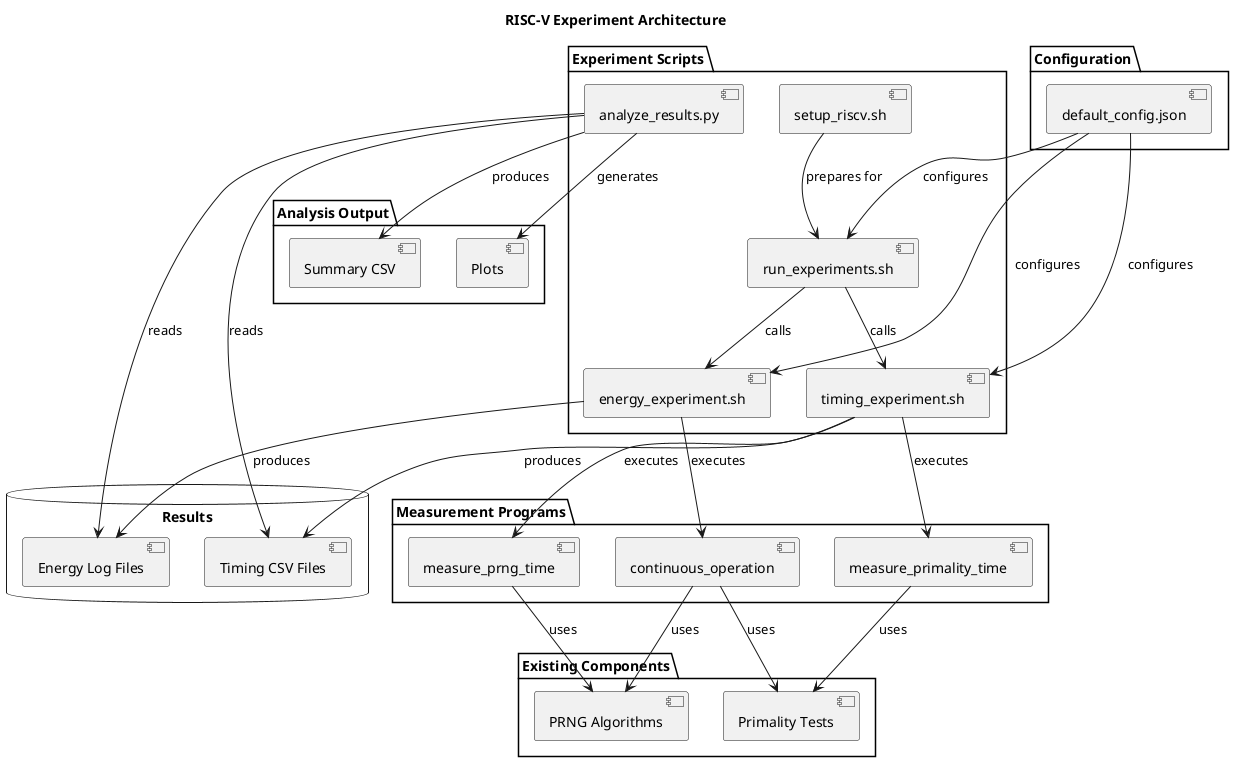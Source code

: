 @startuml Experiment Architecture

title "RISC-V Experiment Architecture"

skinparam backgroundColor white
skinparam style strictuml

' Main components
package "Experiment Scripts" {
  [run_experiments.sh] as MainScript
  [timing_experiment.sh] as TimingScript
  [energy_experiment.sh] as EnergyScript
  [setup_riscv.sh] as SetupScript
  [analyze_results.py] as AnalysisScript
}

package "Measurement Programs" {
  [measure_prng_time] as PRNGMeasure
  [measure_primality_time] as PrimalityMeasure
  [continuous_operation] as ContinuousOp
}

package "Existing Components" {
  [PRNG Algorithms] as PRNGAlgos
  [Primality Tests] as PrimalityTests
}

database "Results" {
  [Timing CSV Files] as TimingCSV
  [Energy Log Files] as EnergyLog
}

package "Configuration" {
  [default_config.json] as Config
}

package "Analysis Output" {
  [Summary CSV] as SummaryCSV
  [Plots] as Plots
}

' Relationships
MainScript --> TimingScript : calls
MainScript --> EnergyScript : calls
SetupScript --> MainScript : prepares for

TimingScript --> PRNGMeasure : executes
TimingScript --> PrimalityMeasure : executes
EnergyScript --> ContinuousOp : executes

PRNGMeasure --> PRNGAlgos : uses
PrimalityMeasure --> PrimalityTests : uses
ContinuousOp --> PRNGAlgos : uses
ContinuousOp --> PrimalityTests : uses

TimingScript --> TimingCSV : produces
EnergyScript --> EnergyLog : produces

Config --> MainScript : configures
Config --> TimingScript : configures
Config --> EnergyScript : configures

AnalysisScript --> TimingCSV : reads
AnalysisScript --> EnergyLog : reads
AnalysisScript --> SummaryCSV : produces
AnalysisScript --> Plots : generates

@enduml 